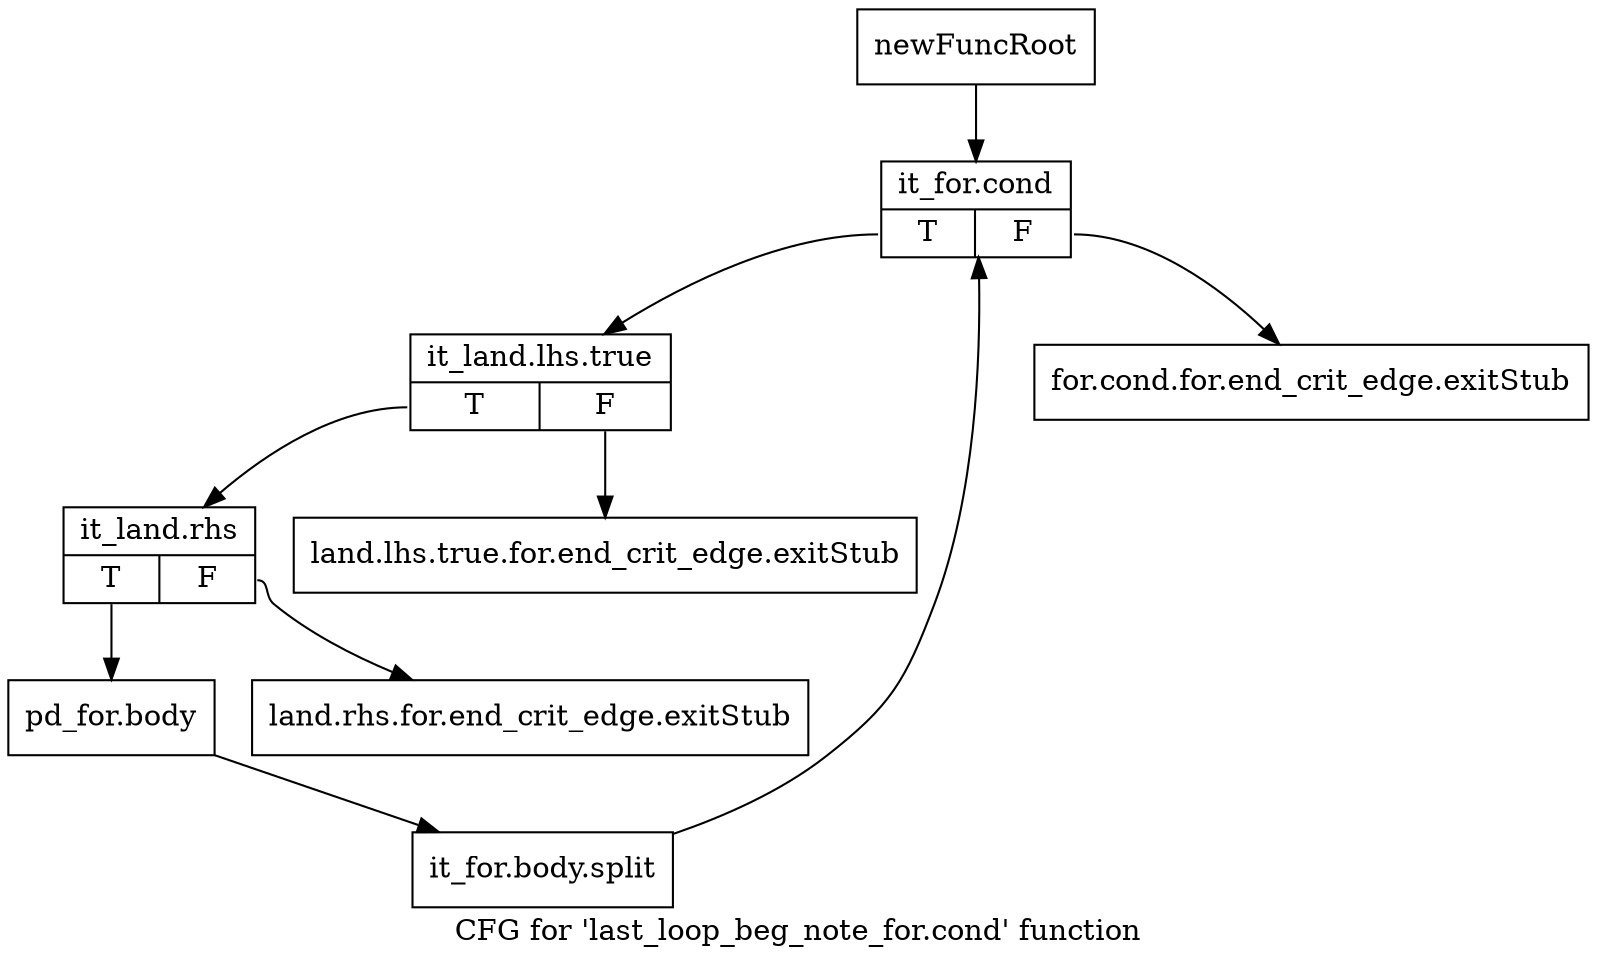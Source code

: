 digraph "CFG for 'last_loop_beg_note_for.cond' function" {
	label="CFG for 'last_loop_beg_note_for.cond' function";

	Node0xa5c5290 [shape=record,label="{newFuncRoot}"];
	Node0xa5c5290 -> Node0xa5c53d0;
	Node0xa5c52e0 [shape=record,label="{for.cond.for.end_crit_edge.exitStub}"];
	Node0xa5c5330 [shape=record,label="{land.lhs.true.for.end_crit_edge.exitStub}"];
	Node0xa5c5380 [shape=record,label="{land.rhs.for.end_crit_edge.exitStub}"];
	Node0xa5c53d0 [shape=record,label="{it_for.cond|{<s0>T|<s1>F}}"];
	Node0xa5c53d0:s0 -> Node0xa5c5420;
	Node0xa5c53d0:s1 -> Node0xa5c52e0;
	Node0xa5c5420 [shape=record,label="{it_land.lhs.true|{<s0>T|<s1>F}}"];
	Node0xa5c5420:s0 -> Node0xa5c5470;
	Node0xa5c5420:s1 -> Node0xa5c5330;
	Node0xa5c5470 [shape=record,label="{it_land.rhs|{<s0>T|<s1>F}}"];
	Node0xa5c5470:s0 -> Node0xa5c54c0;
	Node0xa5c5470:s1 -> Node0xa5c5380;
	Node0xa5c54c0 [shape=record,label="{pd_for.body}"];
	Node0xa5c54c0 -> Node0xf1e4320;
	Node0xf1e4320 [shape=record,label="{it_for.body.split}"];
	Node0xf1e4320 -> Node0xa5c53d0;
}
